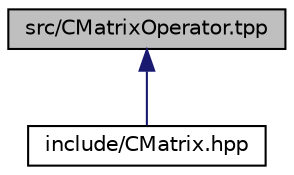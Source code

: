 digraph "src/CMatrixOperator.tpp"
{
 // LATEX_PDF_SIZE
  edge [fontname="Helvetica",fontsize="10",labelfontname="Helvetica",labelfontsize="10"];
  node [fontname="Helvetica",fontsize="10",shape=record];
  Node1 [label="src/CMatrixOperator.tpp",height=0.2,width=0.4,color="black", fillcolor="grey75", style="filled", fontcolor="black",tooltip="This file contains the implementation of operators."];
  Node1 -> Node2 [dir="back",color="midnightblue",fontsize="10",style="solid",fontname="Helvetica"];
  Node2 [label="include/CMatrix.hpp",height=0.2,width=0.4,color="black", fillcolor="white", style="filled",URL="$CMatrix_8hpp.html",tooltip="File containing the main template class of the 'cmatrix' library."];
}
